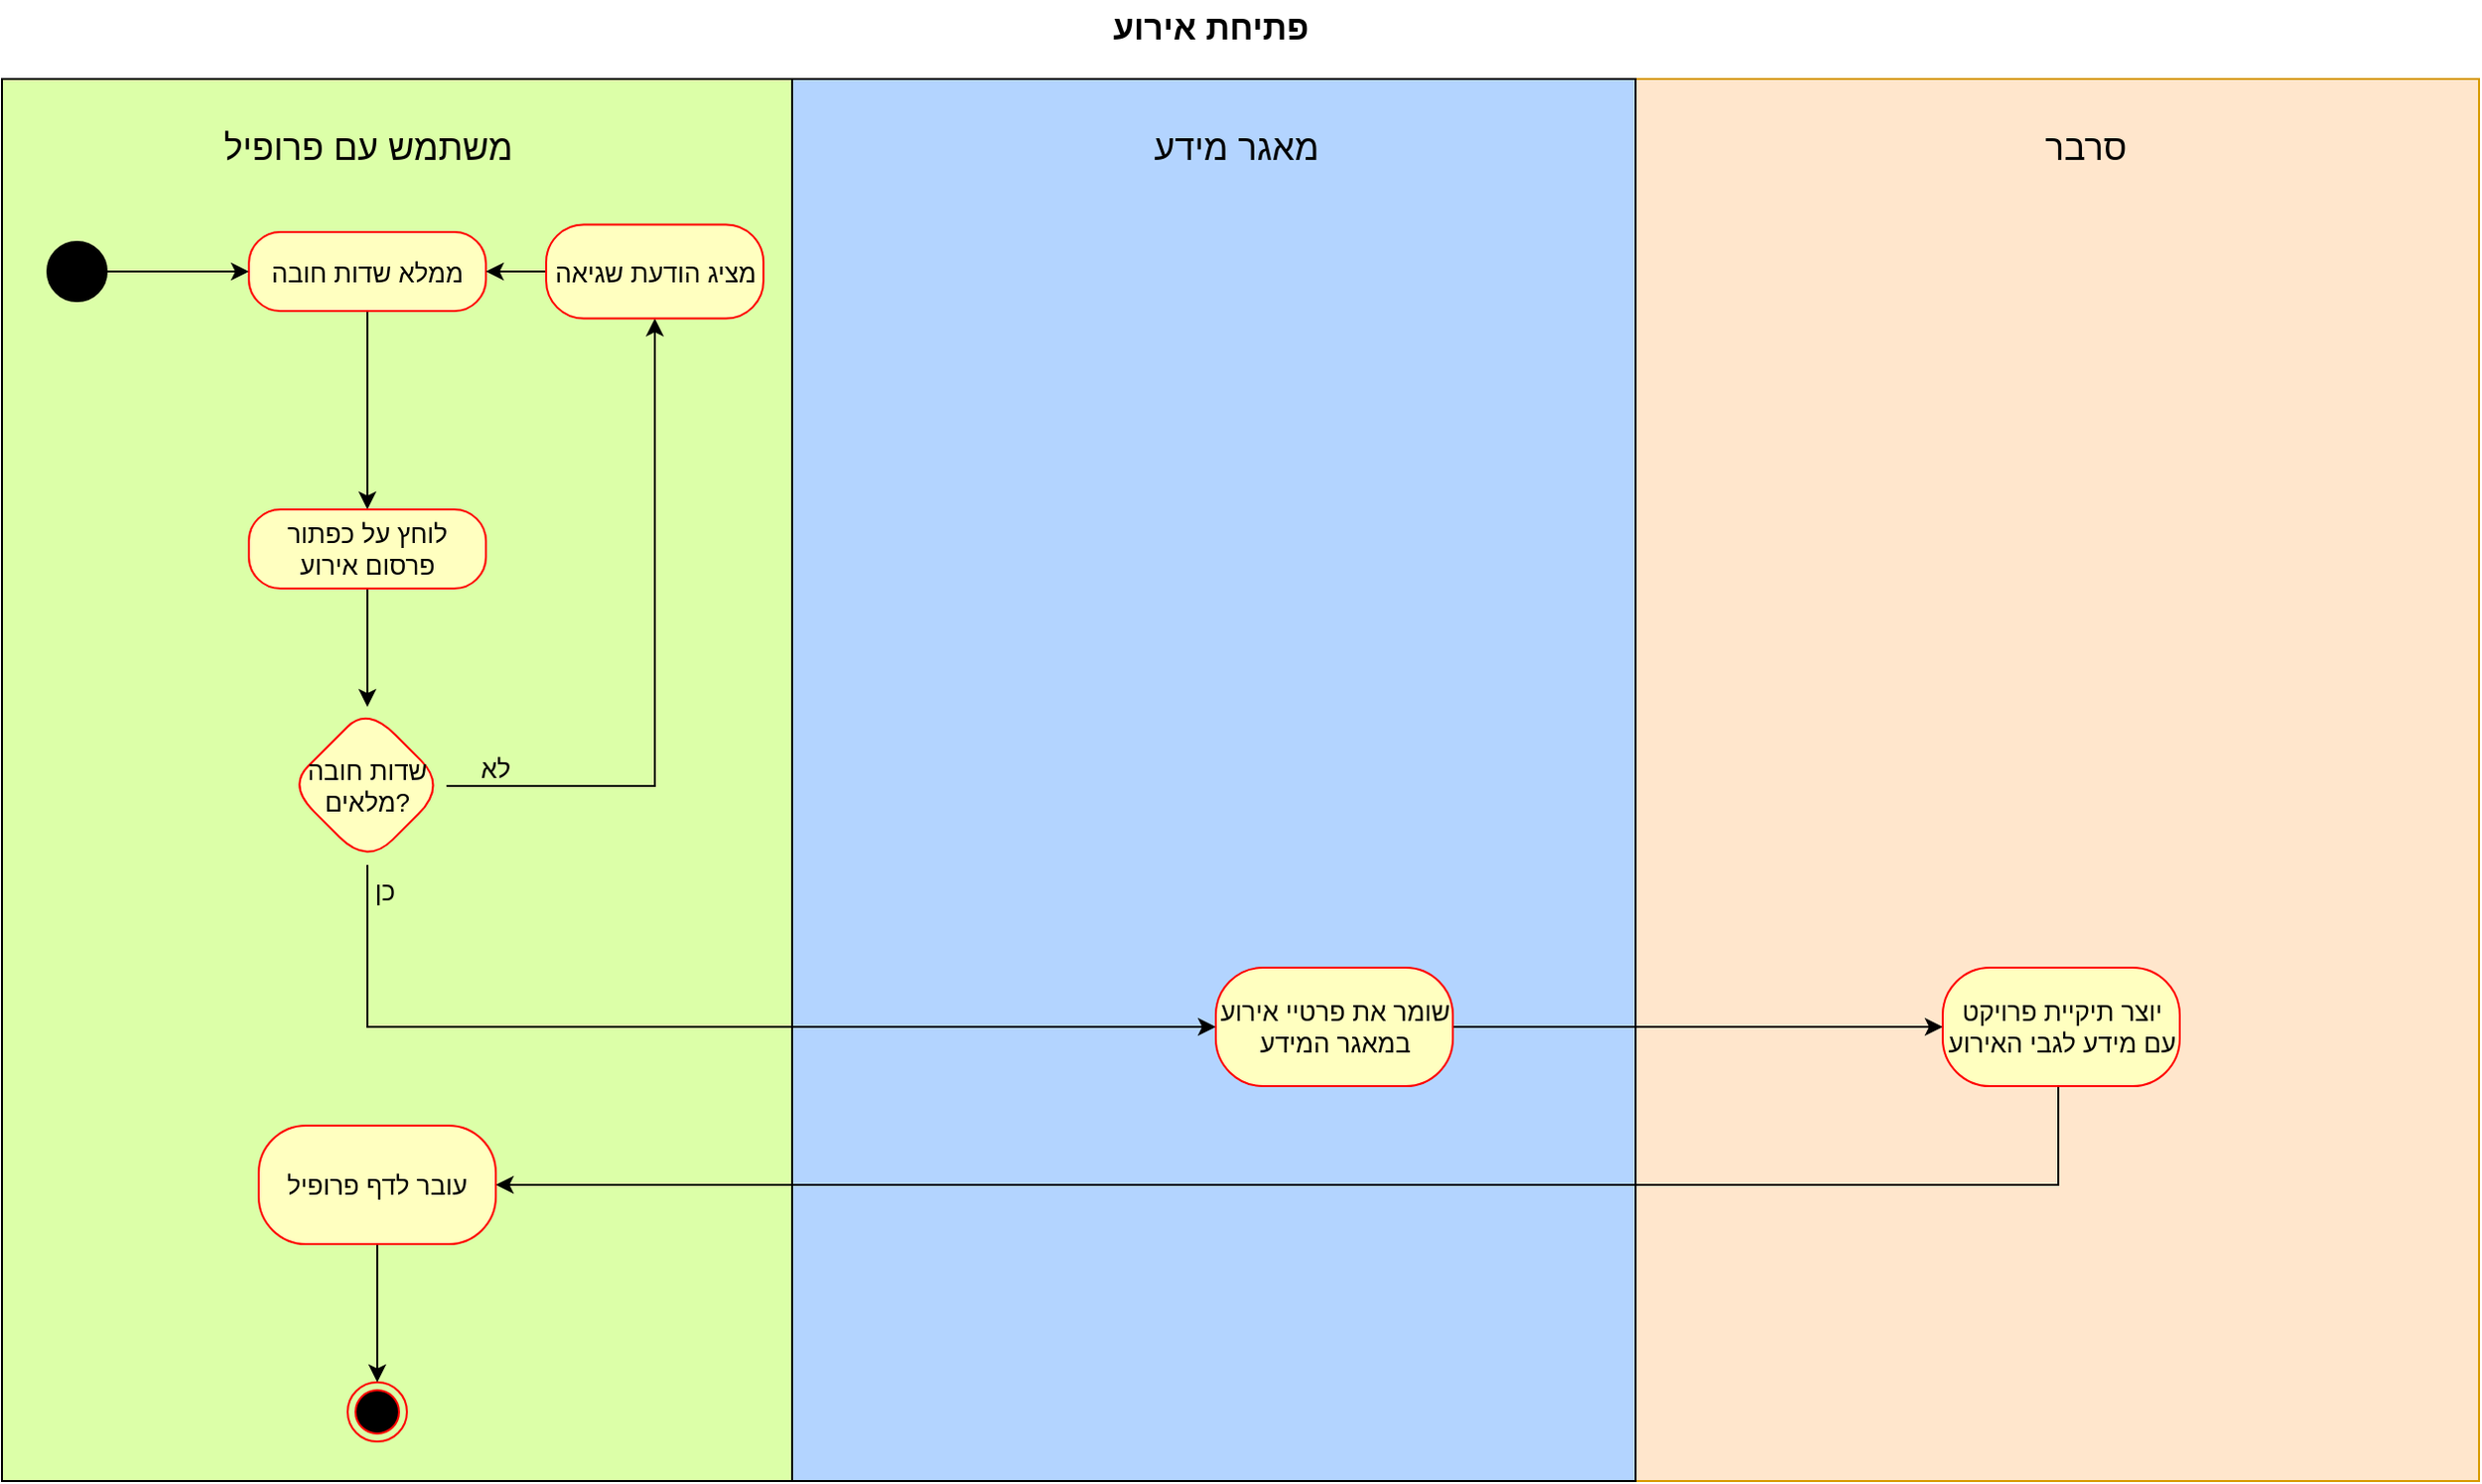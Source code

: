 <mxfile version="15.4.0" type="device"><diagram id="m7wuzjpVGtH8WcOe9SWx" name="Page-1"><mxGraphModel dx="2290" dy="-6180" grid="1" gridSize="10" guides="1" tooltips="1" connect="1" arrows="1" fold="1" page="1" pageScale="1" pageWidth="827" pageHeight="1169" math="0" shadow="0"><root><mxCell id="0"/><mxCell id="1" parent="0"/><mxCell id="X8Q9LMO6NSXFE4lcvWYN-1" value="" style="rounded=0;whiteSpace=wrap;html=1;fillColor=#ffe6cc;strokeColor=#d79b00;" vertex="1" parent="1"><mxGeometry x="612" y="7150" width="427" height="710" as="geometry"/></mxCell><mxCell id="X8Q9LMO6NSXFE4lcvWYN-2" value="" style="rounded=0;whiteSpace=wrap;html=1;fillColor=#DCFFA8;" vertex="1" parent="1"><mxGeometry x="-215" y="7150" width="400" height="710" as="geometry"/></mxCell><mxCell id="X8Q9LMO6NSXFE4lcvWYN-3" value="" style="rounded=0;whiteSpace=wrap;html=1;fillColor=#B3D4FF;" vertex="1" parent="1"><mxGeometry x="185" y="7150" width="427" height="710" as="geometry"/></mxCell><mxCell id="X8Q9LMO6NSXFE4lcvWYN-4" value="&lt;span style=&quot;font-size: 18px&quot;&gt;משתמש עם פרופיל&lt;/span&gt;" style="text;html=1;strokeColor=none;fillColor=none;align=center;verticalAlign=middle;whiteSpace=wrap;rounded=0;" vertex="1" parent="1"><mxGeometry x="-122.5" y="7170" width="185" height="30" as="geometry"/></mxCell><mxCell id="X8Q9LMO6NSXFE4lcvWYN-5" value="&lt;font style=&quot;font-size: 18px&quot;&gt;מאגר מידע&lt;/font&gt;" style="text;html=1;strokeColor=none;fillColor=none;align=center;verticalAlign=middle;whiteSpace=wrap;rounded=0;" vertex="1" parent="1"><mxGeometry x="355" y="7170" width="110" height="30" as="geometry"/></mxCell><mxCell id="X8Q9LMO6NSXFE4lcvWYN-6" style="edgeStyle=orthogonalEdgeStyle;rounded=0;orthogonalLoop=1;jettySize=auto;html=1;entryX=0;entryY=0.5;entryDx=0;entryDy=0;" edge="1" parent="1" source="X8Q9LMO6NSXFE4lcvWYN-7" target="X8Q9LMO6NSXFE4lcvWYN-15"><mxGeometry relative="1" as="geometry"/></mxCell><mxCell id="X8Q9LMO6NSXFE4lcvWYN-7" value="" style="ellipse;whiteSpace=wrap;html=1;aspect=fixed;fontSize=18;fillColor=#000000;" vertex="1" parent="1"><mxGeometry x="-192" y="7232.5" width="30" height="30" as="geometry"/></mxCell><mxCell id="X8Q9LMO6NSXFE4lcvWYN-8" value="" style="edgeStyle=orthogonalEdgeStyle;rounded=0;orthogonalLoop=1;jettySize=auto;html=1;fontSize=11;entryX=0.5;entryY=0;entryDx=0;entryDy=0;exitX=0.5;exitY=1;exitDx=0;exitDy=0;" edge="1" parent="1" source="X8Q9LMO6NSXFE4lcvWYN-15" target="X8Q9LMO6NSXFE4lcvWYN-17"><mxGeometry relative="1" as="geometry"><mxPoint x="-30" y="7290" as="sourcePoint"/><mxPoint x="-30" y="7360" as="targetPoint"/></mxGeometry></mxCell><mxCell id="X8Q9LMO6NSXFE4lcvWYN-9" value="" style="ellipse;html=1;shape=endState;fillColor=#000000;strokeColor=#ff0000;fontSize=11;" vertex="1" parent="1"><mxGeometry x="-40" y="7810" width="30" height="30" as="geometry"/></mxCell><mxCell id="X8Q9LMO6NSXFE4lcvWYN-10" value="פתיחת אירוע" style="text;html=1;strokeColor=none;fillColor=none;align=center;verticalAlign=middle;whiteSpace=wrap;rounded=0;fontStyle=1;fontSize=17;" vertex="1" parent="1"><mxGeometry x="331.5" y="7110" width="130" height="30" as="geometry"/></mxCell><mxCell id="X8Q9LMO6NSXFE4lcvWYN-11" value="&lt;font style=&quot;font-size: 13px&quot;&gt;כן&lt;/font&gt;" style="text;html=1;strokeColor=none;fillColor=none;align=center;verticalAlign=middle;whiteSpace=wrap;rounded=0;" vertex="1" parent="1"><mxGeometry x="-56" y="7552" width="70" height="18" as="geometry"/></mxCell><mxCell id="X8Q9LMO6NSXFE4lcvWYN-12" style="edgeStyle=orthogonalEdgeStyle;rounded=0;orthogonalLoop=1;jettySize=auto;html=1;exitX=0.5;exitY=1;exitDx=0;exitDy=0;" edge="1" parent="1" source="X8Q9LMO6NSXFE4lcvWYN-11" target="X8Q9LMO6NSXFE4lcvWYN-11"><mxGeometry relative="1" as="geometry"/></mxCell><mxCell id="X8Q9LMO6NSXFE4lcvWYN-13" value="&lt;font style=&quot;font-size: 13px&quot;&gt;לא&lt;/font&gt;" style="text;html=1;strokeColor=none;fillColor=none;align=center;verticalAlign=middle;whiteSpace=wrap;rounded=0;" vertex="1" parent="1"><mxGeometry y="7490" width="70" height="18" as="geometry"/></mxCell><mxCell id="X8Q9LMO6NSXFE4lcvWYN-14" value="&lt;span style=&quot;font-size: 18px&quot;&gt;סרבר&lt;/span&gt;" style="text;html=1;strokeColor=none;fillColor=none;align=center;verticalAlign=middle;whiteSpace=wrap;rounded=0;" vertex="1" parent="1"><mxGeometry x="785" y="7170" width="110" height="30" as="geometry"/></mxCell><mxCell id="X8Q9LMO6NSXFE4lcvWYN-15" value="&lt;font style=&quot;font-size: 13px&quot;&gt;ממלא שדות חובה&lt;/font&gt;" style="rounded=1;whiteSpace=wrap;html=1;arcSize=40;fontColor=#000000;fillColor=#ffffc0;strokeColor=#ff0000;fontSize=13;" vertex="1" parent="1"><mxGeometry x="-90" y="7227.5" width="120" height="40" as="geometry"/></mxCell><mxCell id="X8Q9LMO6NSXFE4lcvWYN-16" value="" style="edgeStyle=orthogonalEdgeStyle;rounded=0;orthogonalLoop=1;jettySize=auto;html=1;" edge="1" parent="1" source="X8Q9LMO6NSXFE4lcvWYN-17" target="X8Q9LMO6NSXFE4lcvWYN-20"><mxGeometry relative="1" as="geometry"/></mxCell><mxCell id="X8Q9LMO6NSXFE4lcvWYN-17" value="&lt;font style=&quot;font-size: 13px&quot;&gt;לוחץ על כפתור פרסום אירוע&lt;/font&gt;" style="rounded=1;whiteSpace=wrap;html=1;arcSize=40;fontColor=#000000;fillColor=#ffffc0;strokeColor=#ff0000;fontSize=13;" vertex="1" parent="1"><mxGeometry x="-90" y="7368" width="120" height="40" as="geometry"/></mxCell><mxCell id="X8Q9LMO6NSXFE4lcvWYN-18" value="" style="edgeStyle=orthogonalEdgeStyle;rounded=0;orthogonalLoop=1;jettySize=auto;html=1;entryX=0;entryY=0.5;entryDx=0;entryDy=0;" edge="1" parent="1" source="X8Q9LMO6NSXFE4lcvWYN-20" target="X8Q9LMO6NSXFE4lcvWYN-22"><mxGeometry relative="1" as="geometry"><Array as="points"><mxPoint x="-30" y="7630"/></Array></mxGeometry></mxCell><mxCell id="X8Q9LMO6NSXFE4lcvWYN-19" value="" style="edgeStyle=orthogonalEdgeStyle;rounded=0;orthogonalLoop=1;jettySize=auto;html=1;" edge="1" parent="1" source="X8Q9LMO6NSXFE4lcvWYN-20" target="X8Q9LMO6NSXFE4lcvWYN-28"><mxGeometry relative="1" as="geometry"/></mxCell><mxCell id="X8Q9LMO6NSXFE4lcvWYN-20" value="שדות חובה מלאים?" style="rhombus;whiteSpace=wrap;html=1;rounded=1;fontSize=13;fontColor=#000000;strokeColor=#ff0000;fillColor=#ffffc0;arcSize=40;" vertex="1" parent="1"><mxGeometry x="-70" y="7468" width="80" height="80" as="geometry"/></mxCell><mxCell id="X8Q9LMO6NSXFE4lcvWYN-21" style="edgeStyle=orthogonalEdgeStyle;rounded=0;orthogonalLoop=1;jettySize=auto;html=1;entryX=0;entryY=0.5;entryDx=0;entryDy=0;" edge="1" parent="1" source="X8Q9LMO6NSXFE4lcvWYN-22" target="X8Q9LMO6NSXFE4lcvWYN-24"><mxGeometry relative="1" as="geometry"/></mxCell><mxCell id="X8Q9LMO6NSXFE4lcvWYN-22" value="שומר את פרטיי אירוע במאגר המידע" style="whiteSpace=wrap;html=1;rounded=1;fontSize=13;fontColor=#000000;strokeColor=#ff0000;fillColor=#ffffc0;arcSize=40;" vertex="1" parent="1"><mxGeometry x="399.5" y="7600" width="120" height="60" as="geometry"/></mxCell><mxCell id="X8Q9LMO6NSXFE4lcvWYN-23" value="" style="edgeStyle=orthogonalEdgeStyle;rounded=0;orthogonalLoop=1;jettySize=auto;html=1;entryX=1;entryY=0.5;entryDx=0;entryDy=0;" edge="1" parent="1" source="X8Q9LMO6NSXFE4lcvWYN-24" target="X8Q9LMO6NSXFE4lcvWYN-26"><mxGeometry relative="1" as="geometry"><Array as="points"><mxPoint x="826" y="7710"/></Array></mxGeometry></mxCell><mxCell id="X8Q9LMO6NSXFE4lcvWYN-24" value="יוצר תיקיית פרויקט עם מידע לגבי האירוע" style="whiteSpace=wrap;html=1;rounded=1;fontSize=13;fontColor=#000000;strokeColor=#ff0000;fillColor=#ffffc0;arcSize=40;" vertex="1" parent="1"><mxGeometry x="767.5" y="7600" width="120" height="60" as="geometry"/></mxCell><mxCell id="X8Q9LMO6NSXFE4lcvWYN-25" style="edgeStyle=orthogonalEdgeStyle;rounded=0;orthogonalLoop=1;jettySize=auto;html=1;entryX=0.5;entryY=0;entryDx=0;entryDy=0;" edge="1" parent="1" source="X8Q9LMO6NSXFE4lcvWYN-26" target="X8Q9LMO6NSXFE4lcvWYN-9"><mxGeometry relative="1" as="geometry"/></mxCell><mxCell id="X8Q9LMO6NSXFE4lcvWYN-26" value="עובר לדף פרופיל" style="whiteSpace=wrap;html=1;rounded=1;fontSize=13;fontColor=#000000;strokeColor=#ff0000;fillColor=#ffffc0;arcSize=40;" vertex="1" parent="1"><mxGeometry x="-85" y="7680" width="120" height="60" as="geometry"/></mxCell><mxCell id="X8Q9LMO6NSXFE4lcvWYN-27" style="edgeStyle=orthogonalEdgeStyle;rounded=0;orthogonalLoop=1;jettySize=auto;html=1;entryX=1;entryY=0.5;entryDx=0;entryDy=0;" edge="1" parent="1" source="X8Q9LMO6NSXFE4lcvWYN-28" target="X8Q9LMO6NSXFE4lcvWYN-15"><mxGeometry relative="1" as="geometry"/></mxCell><mxCell id="X8Q9LMO6NSXFE4lcvWYN-28" value="מציג הודעת שגיאה" style="whiteSpace=wrap;html=1;rounded=1;fontSize=13;fontColor=#000000;strokeColor=#ff0000;fillColor=#ffffc0;arcSize=40;" vertex="1" parent="1"><mxGeometry x="60.5" y="7223.75" width="110" height="47.5" as="geometry"/></mxCell></root></mxGraphModel></diagram></mxfile>